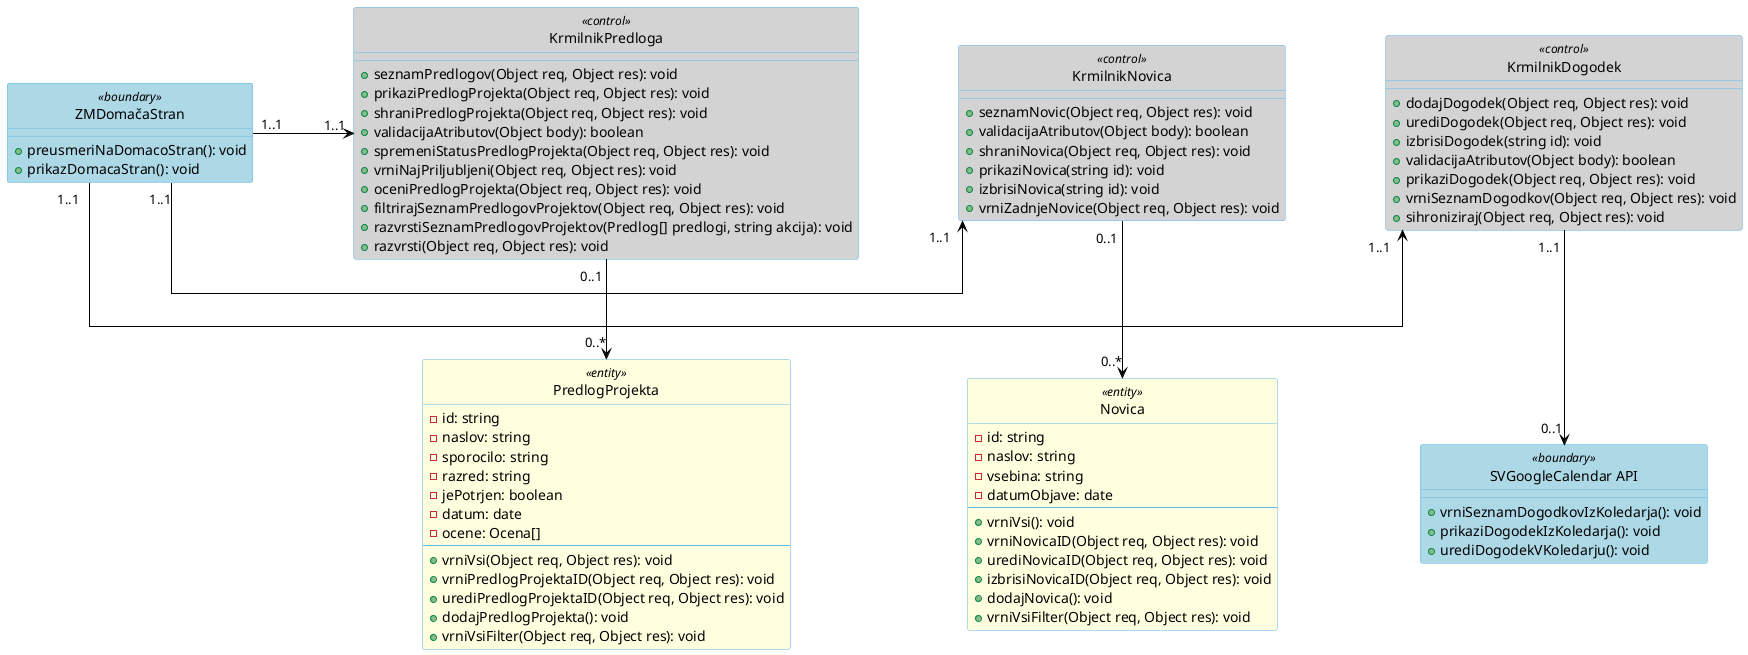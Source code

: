 @startuml
skinparam Class {
  backgroundColor white
  borderColor #5FB8EC
  arrowColor black
}
skinparam linetype ortho
skinparam backgroundcolor transparent
skinparam nodesep 100
skinparam ranksep 100
hide circle


Class "ZMDomačaStran" as ZMDomacaStran <<boundary>> #lightBlue {
  +preusmeriNaDomacoStran(): void
  +prikazDomacaStran(): void
}

Class "KrmilnikNovica" as KrmilnikNovica <<control>> #lightGray {
  +seznamNovic(Object req, Object res): void
  +validacijaAtributov(Object body): boolean
  +shraniNovica(Object req, Object res): void
  +prikaziNovica(string id): void
  +izbrisiNovica(string id): void
  +vrniZadnjeNovice(Object req, Object res): void
}
Class "KrmilnikPredloga" as KrmilnikPredloga <<control>> #lightGray {
  +seznamPredlogov(Object req, Object res): void
  +prikaziPredlogProjekta(Object req, Object res): void
  +shraniPredlogProjekta(Object req, Object res): void
  +validacijaAtributov(Object body): boolean
  +spremeniStatusPredlogProjekta(Object req, Object res): void
  +vrniNajPriljubljeni(Object req, Object res): void
  +oceniPredlogProjekta(Object req, Object res): void
  +filtrirajSeznamPredlogovProjektov(Object req, Object res): void
  +razvrstiSeznamPredlogovProjektov(Predlog[] predlogi, string akcija): void
  +razvrsti(Object req, Object res): void
}

Class "KrmilnikDogodek" as KrmilnikDogodek <<control>> #lightGray {
  +dodajDogodek(Object req, Object res): void
  +urediDogodek(Object req, Object res): void
  +izbrisiDogodek(string id): void
  +validacijaAtributov(Object body): boolean
  +prikaziDogodek(Object req, Object res): void
  +vrniSeznamDogodkov(Object req, Object res): void
  +sihroniziraj(Object req, Object res): void
}
Class "PredlogProjekta" as PredlogProjekta <<entity>> #lightYellow {
  -id: string
  -naslov: string
  -sporocilo: string
  -razred: string
  -jePotrjen: boolean
  -datum: date
  -ocene: Ocena[]
  --
  +vrniVsi(Object req, Object res): void
  +vrniPredlogProjektaID(Object req, Object res): void
  +urediPredlogProjektaID(Object req, Object res): void
  +dodajPredlogProjekta(): void
  +vrniVsiFilter(Object req, Object res): void
}

Class "Novica" as Novica <<entity>> #lightYellow {
  -id: string
  -naslov: string
  -vsebina: string
  -datumObjave: date
  --
  +vrniVsi(): void
  +vrniNovicaID(Object req, Object res): void
  +urediNovicaID(Object req, Object res): void
  +izbrisiNovicaID(Object req, Object res): void
  +dodajNovica(): void
  +vrniVsiFilter(Object req, Object res): void
}

Class "SVGoogleCalendar API" as SVGoogleCalendarAPI <<boundary>> #lightBlue {
 +vrniSeznamDogodkovIzKoledarja(): void
 +prikaziDogodekIzKoledarja(): void
 +urediDogodekVKoledarju(): void
}

ZMDomacaStran "1..1 " -right-> " 1..1" KrmilnikDogodek
ZMDomacaStran "1..1 " -right-> " 1..1" KrmilnikNovica
ZMDomacaStran "1..1 " -right-> " 1..1" KrmilnikPredloga
KrmilnikNovica "0..1 " -down-> " 0..*" Novica
KrmilnikPredloga "0..1 " -down-> " 0..*" PredlogProjekta
KrmilnikDogodek "1..1 " -down-> " 0..1" SVGoogleCalendarAPI
@enduml